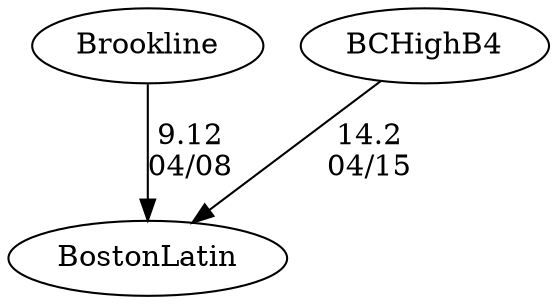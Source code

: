 digraph boys3eightsBostonLatin {BostonLatin [URL="boys3eightsBostonLatinBostonLatin.html"];Brookline [URL="boys3eightsBostonLatinBrookline.html"];BCHighB4 [URL="boys3eightsBostonLatinBCHighB4.html"];BCHighB4 -> BostonLatin[label="14.2
04/15", weight="86", tooltip="NEIRA Boys Eights,Boston Latin vs. Boston College High School			
Distance: 1250 m Conditions: Flat water, 3-5mph wind Comments: 3V raced in fours. Thanks to Boston Latin for some great racing!
None", URL="http://www.row2k.com/results/resultspage.cfm?UID=8B3E6AE7D490430B7EF089F091569178&cat=1", random="random"]; 
Brookline -> BostonLatin[label="9.12
04/08", weight="91", tooltip="NEIRA Boys Eights,Salvo Cup: Boston Latin School vs. Brookline High School			
Distance: 1250 Conditions: Slight cross tail wind for all races. Comments: Third Boat was raced as fours.
None", URL="http://www.row2k.com/results/resultspage.cfm?UID=CA3CE44CF802CECE78B3CDED8C830E14&cat=1", random="random"]}